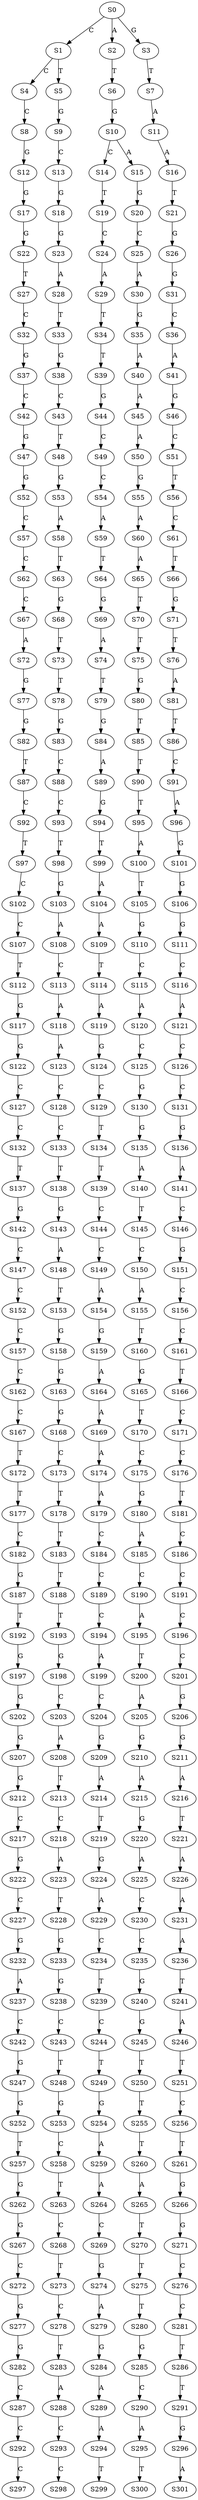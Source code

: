 strict digraph  {
	S0 -> S1 [ label = C ];
	S0 -> S2 [ label = A ];
	S0 -> S3 [ label = G ];
	S1 -> S4 [ label = C ];
	S1 -> S5 [ label = T ];
	S2 -> S6 [ label = T ];
	S3 -> S7 [ label = T ];
	S4 -> S8 [ label = C ];
	S5 -> S9 [ label = G ];
	S6 -> S10 [ label = G ];
	S7 -> S11 [ label = A ];
	S8 -> S12 [ label = G ];
	S9 -> S13 [ label = C ];
	S10 -> S14 [ label = C ];
	S10 -> S15 [ label = A ];
	S11 -> S16 [ label = A ];
	S12 -> S17 [ label = G ];
	S13 -> S18 [ label = G ];
	S14 -> S19 [ label = T ];
	S15 -> S20 [ label = G ];
	S16 -> S21 [ label = T ];
	S17 -> S22 [ label = G ];
	S18 -> S23 [ label = G ];
	S19 -> S24 [ label = C ];
	S20 -> S25 [ label = C ];
	S21 -> S26 [ label = G ];
	S22 -> S27 [ label = T ];
	S23 -> S28 [ label = A ];
	S24 -> S29 [ label = A ];
	S25 -> S30 [ label = A ];
	S26 -> S31 [ label = G ];
	S27 -> S32 [ label = C ];
	S28 -> S33 [ label = T ];
	S29 -> S34 [ label = T ];
	S30 -> S35 [ label = G ];
	S31 -> S36 [ label = C ];
	S32 -> S37 [ label = G ];
	S33 -> S38 [ label = G ];
	S34 -> S39 [ label = T ];
	S35 -> S40 [ label = A ];
	S36 -> S41 [ label = A ];
	S37 -> S42 [ label = C ];
	S38 -> S43 [ label = C ];
	S39 -> S44 [ label = G ];
	S40 -> S45 [ label = A ];
	S41 -> S46 [ label = G ];
	S42 -> S47 [ label = G ];
	S43 -> S48 [ label = T ];
	S44 -> S49 [ label = C ];
	S45 -> S50 [ label = A ];
	S46 -> S51 [ label = C ];
	S47 -> S52 [ label = G ];
	S48 -> S53 [ label = G ];
	S49 -> S54 [ label = C ];
	S50 -> S55 [ label = G ];
	S51 -> S56 [ label = T ];
	S52 -> S57 [ label = C ];
	S53 -> S58 [ label = A ];
	S54 -> S59 [ label = A ];
	S55 -> S60 [ label = A ];
	S56 -> S61 [ label = C ];
	S57 -> S62 [ label = C ];
	S58 -> S63 [ label = T ];
	S59 -> S64 [ label = T ];
	S60 -> S65 [ label = A ];
	S61 -> S66 [ label = T ];
	S62 -> S67 [ label = C ];
	S63 -> S68 [ label = G ];
	S64 -> S69 [ label = G ];
	S65 -> S70 [ label = T ];
	S66 -> S71 [ label = G ];
	S67 -> S72 [ label = A ];
	S68 -> S73 [ label = T ];
	S69 -> S74 [ label = A ];
	S70 -> S75 [ label = T ];
	S71 -> S76 [ label = T ];
	S72 -> S77 [ label = G ];
	S73 -> S78 [ label = T ];
	S74 -> S79 [ label = T ];
	S75 -> S80 [ label = G ];
	S76 -> S81 [ label = A ];
	S77 -> S82 [ label = G ];
	S78 -> S83 [ label = G ];
	S79 -> S84 [ label = G ];
	S80 -> S85 [ label = T ];
	S81 -> S86 [ label = T ];
	S82 -> S87 [ label = T ];
	S83 -> S88 [ label = C ];
	S84 -> S89 [ label = A ];
	S85 -> S90 [ label = T ];
	S86 -> S91 [ label = C ];
	S87 -> S92 [ label = C ];
	S88 -> S93 [ label = C ];
	S89 -> S94 [ label = G ];
	S90 -> S95 [ label = T ];
	S91 -> S96 [ label = A ];
	S92 -> S97 [ label = T ];
	S93 -> S98 [ label = T ];
	S94 -> S99 [ label = T ];
	S95 -> S100 [ label = A ];
	S96 -> S101 [ label = G ];
	S97 -> S102 [ label = C ];
	S98 -> S103 [ label = G ];
	S99 -> S104 [ label = A ];
	S100 -> S105 [ label = T ];
	S101 -> S106 [ label = G ];
	S102 -> S107 [ label = C ];
	S103 -> S108 [ label = A ];
	S104 -> S109 [ label = A ];
	S105 -> S110 [ label = G ];
	S106 -> S111 [ label = G ];
	S107 -> S112 [ label = T ];
	S108 -> S113 [ label = C ];
	S109 -> S114 [ label = T ];
	S110 -> S115 [ label = C ];
	S111 -> S116 [ label = C ];
	S112 -> S117 [ label = G ];
	S113 -> S118 [ label = A ];
	S114 -> S119 [ label = A ];
	S115 -> S120 [ label = A ];
	S116 -> S121 [ label = A ];
	S117 -> S122 [ label = G ];
	S118 -> S123 [ label = A ];
	S119 -> S124 [ label = G ];
	S120 -> S125 [ label = C ];
	S121 -> S126 [ label = C ];
	S122 -> S127 [ label = C ];
	S123 -> S128 [ label = C ];
	S124 -> S129 [ label = C ];
	S125 -> S130 [ label = G ];
	S126 -> S131 [ label = C ];
	S127 -> S132 [ label = C ];
	S128 -> S133 [ label = C ];
	S129 -> S134 [ label = T ];
	S130 -> S135 [ label = G ];
	S131 -> S136 [ label = G ];
	S132 -> S137 [ label = T ];
	S133 -> S138 [ label = T ];
	S134 -> S139 [ label = T ];
	S135 -> S140 [ label = A ];
	S136 -> S141 [ label = A ];
	S137 -> S142 [ label = G ];
	S138 -> S143 [ label = G ];
	S139 -> S144 [ label = C ];
	S140 -> S145 [ label = T ];
	S141 -> S146 [ label = C ];
	S142 -> S147 [ label = C ];
	S143 -> S148 [ label = A ];
	S144 -> S149 [ label = C ];
	S145 -> S150 [ label = C ];
	S146 -> S151 [ label = G ];
	S147 -> S152 [ label = C ];
	S148 -> S153 [ label = T ];
	S149 -> S154 [ label = A ];
	S150 -> S155 [ label = A ];
	S151 -> S156 [ label = C ];
	S152 -> S157 [ label = C ];
	S153 -> S158 [ label = G ];
	S154 -> S159 [ label = G ];
	S155 -> S160 [ label = T ];
	S156 -> S161 [ label = C ];
	S157 -> S162 [ label = C ];
	S158 -> S163 [ label = G ];
	S159 -> S164 [ label = A ];
	S160 -> S165 [ label = G ];
	S161 -> S166 [ label = T ];
	S162 -> S167 [ label = C ];
	S163 -> S168 [ label = G ];
	S164 -> S169 [ label = A ];
	S165 -> S170 [ label = T ];
	S166 -> S171 [ label = C ];
	S167 -> S172 [ label = T ];
	S168 -> S173 [ label = C ];
	S169 -> S174 [ label = A ];
	S170 -> S175 [ label = C ];
	S171 -> S176 [ label = C ];
	S172 -> S177 [ label = T ];
	S173 -> S178 [ label = T ];
	S174 -> S179 [ label = A ];
	S175 -> S180 [ label = G ];
	S176 -> S181 [ label = T ];
	S177 -> S182 [ label = C ];
	S178 -> S183 [ label = T ];
	S179 -> S184 [ label = C ];
	S180 -> S185 [ label = A ];
	S181 -> S186 [ label = C ];
	S182 -> S187 [ label = G ];
	S183 -> S188 [ label = T ];
	S184 -> S189 [ label = C ];
	S185 -> S190 [ label = C ];
	S186 -> S191 [ label = C ];
	S187 -> S192 [ label = T ];
	S188 -> S193 [ label = T ];
	S189 -> S194 [ label = C ];
	S190 -> S195 [ label = A ];
	S191 -> S196 [ label = C ];
	S192 -> S197 [ label = G ];
	S193 -> S198 [ label = G ];
	S194 -> S199 [ label = A ];
	S195 -> S200 [ label = T ];
	S196 -> S201 [ label = C ];
	S197 -> S202 [ label = G ];
	S198 -> S203 [ label = C ];
	S199 -> S204 [ label = C ];
	S200 -> S205 [ label = A ];
	S201 -> S206 [ label = G ];
	S202 -> S207 [ label = G ];
	S203 -> S208 [ label = A ];
	S204 -> S209 [ label = G ];
	S205 -> S210 [ label = G ];
	S206 -> S211 [ label = G ];
	S207 -> S212 [ label = G ];
	S208 -> S213 [ label = T ];
	S209 -> S214 [ label = A ];
	S210 -> S215 [ label = A ];
	S211 -> S216 [ label = A ];
	S212 -> S217 [ label = C ];
	S213 -> S218 [ label = C ];
	S214 -> S219 [ label = T ];
	S215 -> S220 [ label = G ];
	S216 -> S221 [ label = T ];
	S217 -> S222 [ label = G ];
	S218 -> S223 [ label = A ];
	S219 -> S224 [ label = G ];
	S220 -> S225 [ label = A ];
	S221 -> S226 [ label = A ];
	S222 -> S227 [ label = C ];
	S223 -> S228 [ label = T ];
	S224 -> S229 [ label = A ];
	S225 -> S230 [ label = C ];
	S226 -> S231 [ label = A ];
	S227 -> S232 [ label = G ];
	S228 -> S233 [ label = G ];
	S229 -> S234 [ label = C ];
	S230 -> S235 [ label = C ];
	S231 -> S236 [ label = A ];
	S232 -> S237 [ label = A ];
	S233 -> S238 [ label = G ];
	S234 -> S239 [ label = T ];
	S235 -> S240 [ label = G ];
	S236 -> S241 [ label = T ];
	S237 -> S242 [ label = C ];
	S238 -> S243 [ label = C ];
	S239 -> S244 [ label = C ];
	S240 -> S245 [ label = G ];
	S241 -> S246 [ label = A ];
	S242 -> S247 [ label = G ];
	S243 -> S248 [ label = T ];
	S244 -> S249 [ label = T ];
	S245 -> S250 [ label = T ];
	S246 -> S251 [ label = T ];
	S247 -> S252 [ label = G ];
	S248 -> S253 [ label = G ];
	S249 -> S254 [ label = G ];
	S250 -> S255 [ label = T ];
	S251 -> S256 [ label = C ];
	S252 -> S257 [ label = T ];
	S253 -> S258 [ label = C ];
	S254 -> S259 [ label = A ];
	S255 -> S260 [ label = T ];
	S256 -> S261 [ label = T ];
	S257 -> S262 [ label = G ];
	S258 -> S263 [ label = T ];
	S259 -> S264 [ label = A ];
	S260 -> S265 [ label = A ];
	S261 -> S266 [ label = G ];
	S262 -> S267 [ label = G ];
	S263 -> S268 [ label = C ];
	S264 -> S269 [ label = C ];
	S265 -> S270 [ label = T ];
	S266 -> S271 [ label = G ];
	S267 -> S272 [ label = C ];
	S268 -> S273 [ label = T ];
	S269 -> S274 [ label = G ];
	S270 -> S275 [ label = T ];
	S271 -> S276 [ label = C ];
	S272 -> S277 [ label = G ];
	S273 -> S278 [ label = C ];
	S274 -> S279 [ label = A ];
	S275 -> S280 [ label = T ];
	S276 -> S281 [ label = C ];
	S277 -> S282 [ label = G ];
	S278 -> S283 [ label = T ];
	S279 -> S284 [ label = G ];
	S280 -> S285 [ label = G ];
	S281 -> S286 [ label = T ];
	S282 -> S287 [ label = C ];
	S283 -> S288 [ label = A ];
	S284 -> S289 [ label = A ];
	S285 -> S290 [ label = C ];
	S286 -> S291 [ label = T ];
	S287 -> S292 [ label = C ];
	S288 -> S293 [ label = C ];
	S289 -> S294 [ label = A ];
	S290 -> S295 [ label = A ];
	S291 -> S296 [ label = G ];
	S292 -> S297 [ label = C ];
	S293 -> S298 [ label = C ];
	S294 -> S299 [ label = T ];
	S295 -> S300 [ label = T ];
	S296 -> S301 [ label = A ];
}
